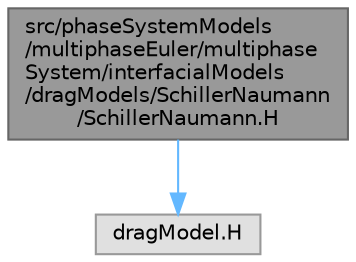 digraph "src/phaseSystemModels/multiphaseEuler/multiphaseSystem/interfacialModels/dragModels/SchillerNaumann/SchillerNaumann.H"
{
 // LATEX_PDF_SIZE
  bgcolor="transparent";
  edge [fontname=Helvetica,fontsize=10,labelfontname=Helvetica,labelfontsize=10];
  node [fontname=Helvetica,fontsize=10,shape=box,height=0.2,width=0.4];
  Node1 [id="Node000001",label="src/phaseSystemModels\l/multiphaseEuler/multiphase\lSystem/interfacialModels\l/dragModels/SchillerNaumann\l/SchillerNaumann.H",height=0.2,width=0.4,color="gray40", fillcolor="grey60", style="filled", fontcolor="black",tooltip=" "];
  Node1 -> Node2 [id="edge1_Node000001_Node000002",color="steelblue1",style="solid",tooltip=" "];
  Node2 [id="Node000002",label="dragModel.H",height=0.2,width=0.4,color="grey60", fillcolor="#E0E0E0", style="filled",tooltip=" "];
}
